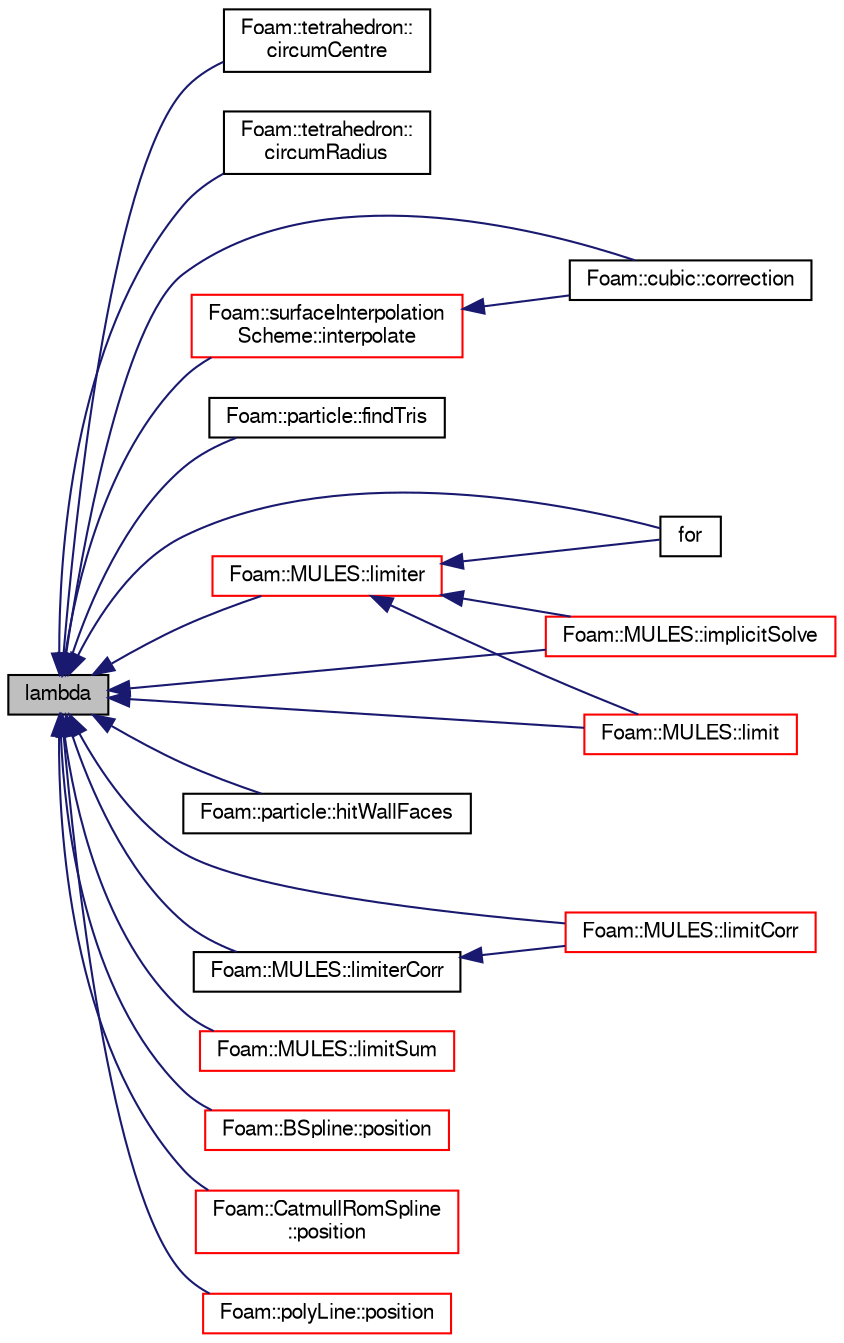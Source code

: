 digraph "lambda"
{
  bgcolor="transparent";
  edge [fontname="FreeSans",fontsize="10",labelfontname="FreeSans",labelfontsize="10"];
  node [fontname="FreeSans",fontsize="10",shape=record];
  rankdir="LR";
  Node1 [label="lambda",height=0.2,width=0.4,color="black", fillcolor="grey75", style="filled" fontcolor="black"];
  Node1 -> Node2 [dir="back",color="midnightblue",fontsize="10",style="solid",fontname="FreeSans"];
  Node2 [label="Foam::tetrahedron::\lcircumCentre",height=0.2,width=0.4,color="black",URL="$a02502.html#a0f2f560f8f99c37df7ffdea01a22980f",tooltip="Return circum-centre. "];
  Node1 -> Node3 [dir="back",color="midnightblue",fontsize="10",style="solid",fontname="FreeSans"];
  Node3 [label="Foam::tetrahedron::\lcircumRadius",height=0.2,width=0.4,color="black",URL="$a02502.html#adb798de9d9b2db508c3a01b5ff2721f6",tooltip="Return circum-radius. "];
  Node1 -> Node4 [dir="back",color="midnightblue",fontsize="10",style="solid",fontname="FreeSans"];
  Node4 [label="Foam::cubic::correction",height=0.2,width=0.4,color="black",URL="$a00422.html#a575a424a2a3d61de0e8d6ad368b61be1",tooltip="Return the explicit correction to the face-interpolate. "];
  Node1 -> Node5 [dir="back",color="midnightblue",fontsize="10",style="solid",fontname="FreeSans"];
  Node5 [label="Foam::particle::findTris",height=0.2,width=0.4,color="black",URL="$a01725.html#ad3d0cd0f336de0fc99ee257019aa339e",tooltip="Find the tet tri faces between position and tet centre. "];
  Node1 -> Node6 [dir="back",color="midnightblue",fontsize="10",style="solid",fontname="FreeSans"];
  Node6 [label="for",height=0.2,width=0.4,color="black",URL="$a03180.html#ae9610aff8f04c828f9db802f66a18f67"];
  Node1 -> Node7 [dir="back",color="midnightblue",fontsize="10",style="solid",fontname="FreeSans"];
  Node7 [label="Foam::particle::hitWallFaces",height=0.2,width=0.4,color="black",URL="$a01725.html#abf78981c0a99e9f135ebc37efcfd1544"];
  Node1 -> Node8 [dir="back",color="midnightblue",fontsize="10",style="solid",fontname="FreeSans"];
  Node8 [label="Foam::MULES::implicitSolve",height=0.2,width=0.4,color="red",URL="$a10293.html#af3ebc5af31512182ee43a56e994f4aaf"];
  Node1 -> Node9 [dir="back",color="midnightblue",fontsize="10",style="solid",fontname="FreeSans"];
  Node9 [label="Foam::surfaceInterpolation\lScheme::interpolate",height=0.2,width=0.4,color="red",URL="$a02415.html#a6db428e2e2fcb4a53956f43180eda5f0",tooltip="Return the face-interpolate of the given cell field. "];
  Node9 -> Node4 [dir="back",color="midnightblue",fontsize="10",style="solid",fontname="FreeSans"];
  Node1 -> Node10 [dir="back",color="midnightblue",fontsize="10",style="solid",fontname="FreeSans"];
  Node10 [label="Foam::MULES::limit",height=0.2,width=0.4,color="red",URL="$a10293.html#a75342d415899dd701505ac1d2568b5bb"];
  Node1 -> Node11 [dir="back",color="midnightblue",fontsize="10",style="solid",fontname="FreeSans"];
  Node11 [label="Foam::MULES::limitCorr",height=0.2,width=0.4,color="red",URL="$a10293.html#a2b77c1cedee815aab5a3329fc84e31b0"];
  Node1 -> Node12 [dir="back",color="midnightblue",fontsize="10",style="solid",fontname="FreeSans"];
  Node12 [label="Foam::MULES::limiter",height=0.2,width=0.4,color="red",URL="$a10293.html#ae90eb6b771613f9ffe9bbe814bc2d479"];
  Node12 -> Node6 [dir="back",color="midnightblue",fontsize="10",style="solid",fontname="FreeSans"];
  Node12 -> Node8 [dir="back",color="midnightblue",fontsize="10",style="solid",fontname="FreeSans"];
  Node12 -> Node10 [dir="back",color="midnightblue",fontsize="10",style="solid",fontname="FreeSans"];
  Node1 -> Node13 [dir="back",color="midnightblue",fontsize="10",style="solid",fontname="FreeSans"];
  Node13 [label="Foam::MULES::limiterCorr",height=0.2,width=0.4,color="black",URL="$a10293.html#a38e5d08438513810310daf8913dc4917"];
  Node13 -> Node11 [dir="back",color="midnightblue",fontsize="10",style="solid",fontname="FreeSans"];
  Node1 -> Node14 [dir="back",color="midnightblue",fontsize="10",style="solid",fontname="FreeSans"];
  Node14 [label="Foam::MULES::limitSum",height=0.2,width=0.4,color="red",URL="$a10293.html#aaae3018ee0507861d4bc922ead356165"];
  Node1 -> Node15 [dir="back",color="midnightblue",fontsize="10",style="solid",fontname="FreeSans"];
  Node15 [label="Foam::BSpline::position",height=0.2,width=0.4,color="red",URL="$a00154.html#a34fba20c066401ebf043c0461554ad7b",tooltip="Return the point position corresponding to the curve parameter. "];
  Node1 -> Node16 [dir="back",color="midnightblue",fontsize="10",style="solid",fontname="FreeSans"];
  Node16 [label="Foam::CatmullRomSpline\l::position",height=0.2,width=0.4,color="red",URL="$a00192.html#a34fba20c066401ebf043c0461554ad7b",tooltip="Return the point position corresponding to the curve parameter. "];
  Node1 -> Node17 [dir="back",color="midnightblue",fontsize="10",style="solid",fontname="FreeSans"];
  Node17 [label="Foam::polyLine::position",height=0.2,width=0.4,color="red",URL="$a01858.html#aea231d67874600b4fbac91e1f58eda5f",tooltip="Return the point position corresponding to the curve parameter. "];
}
